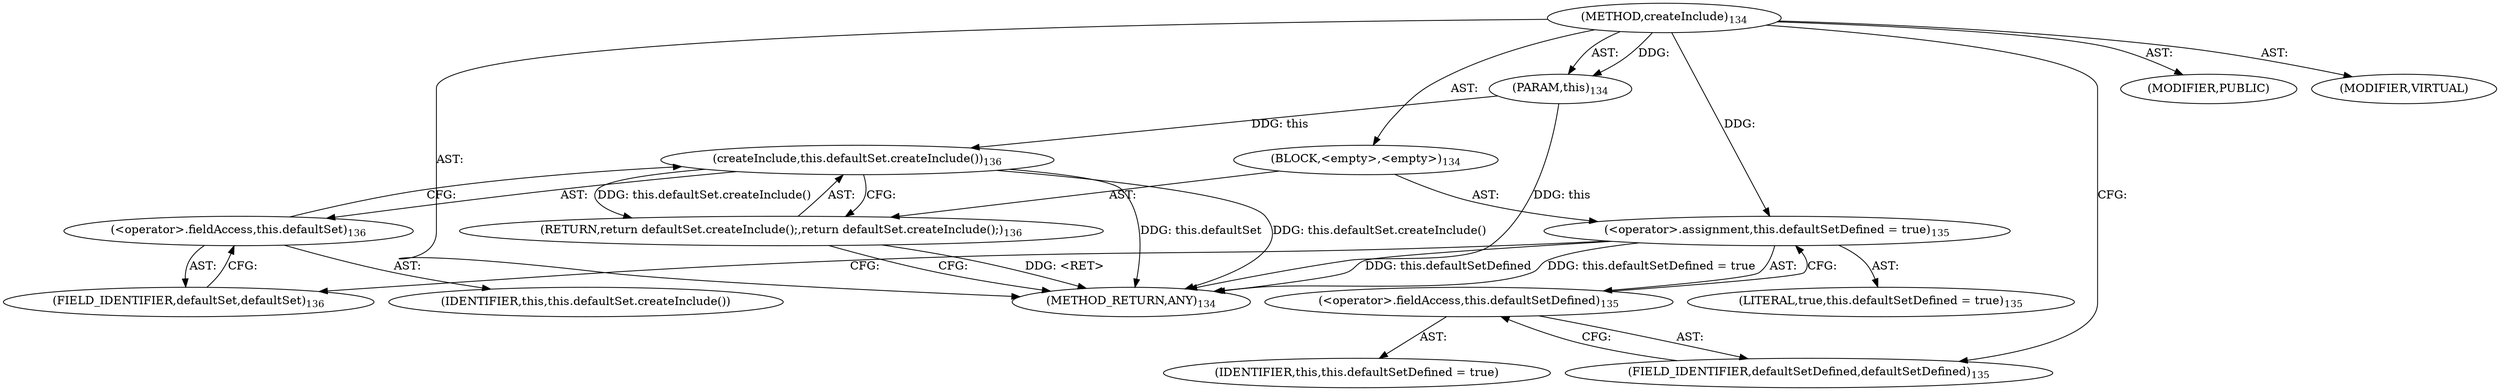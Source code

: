digraph "createInclude" {  
"111669149701" [label = <(METHOD,createInclude)<SUB>134</SUB>> ]
"115964117007" [label = <(PARAM,this)<SUB>134</SUB>> ]
"25769803781" [label = <(BLOCK,&lt;empty&gt;,&lt;empty&gt;)<SUB>134</SUB>> ]
"30064771098" [label = <(&lt;operator&gt;.assignment,this.defaultSetDefined = true)<SUB>135</SUB>> ]
"30064771099" [label = <(&lt;operator&gt;.fieldAccess,this.defaultSetDefined)<SUB>135</SUB>> ]
"68719476777" [label = <(IDENTIFIER,this,this.defaultSetDefined = true)> ]
"55834574855" [label = <(FIELD_IDENTIFIER,defaultSetDefined,defaultSetDefined)<SUB>135</SUB>> ]
"90194313222" [label = <(LITERAL,true,this.defaultSetDefined = true)<SUB>135</SUB>> ]
"146028888064" [label = <(RETURN,return defaultSet.createInclude();,return defaultSet.createInclude();)<SUB>136</SUB>> ]
"30064771100" [label = <(createInclude,this.defaultSet.createInclude())<SUB>136</SUB>> ]
"30064771101" [label = <(&lt;operator&gt;.fieldAccess,this.defaultSet)<SUB>136</SUB>> ]
"68719476778" [label = <(IDENTIFIER,this,this.defaultSet.createInclude())> ]
"55834574856" [label = <(FIELD_IDENTIFIER,defaultSet,defaultSet)<SUB>136</SUB>> ]
"133143986189" [label = <(MODIFIER,PUBLIC)> ]
"133143986190" [label = <(MODIFIER,VIRTUAL)> ]
"128849018885" [label = <(METHOD_RETURN,ANY)<SUB>134</SUB>> ]
  "111669149701" -> "115964117007"  [ label = "AST: "] 
  "111669149701" -> "25769803781"  [ label = "AST: "] 
  "111669149701" -> "133143986189"  [ label = "AST: "] 
  "111669149701" -> "133143986190"  [ label = "AST: "] 
  "111669149701" -> "128849018885"  [ label = "AST: "] 
  "25769803781" -> "30064771098"  [ label = "AST: "] 
  "25769803781" -> "146028888064"  [ label = "AST: "] 
  "30064771098" -> "30064771099"  [ label = "AST: "] 
  "30064771098" -> "90194313222"  [ label = "AST: "] 
  "30064771099" -> "68719476777"  [ label = "AST: "] 
  "30064771099" -> "55834574855"  [ label = "AST: "] 
  "146028888064" -> "30064771100"  [ label = "AST: "] 
  "30064771100" -> "30064771101"  [ label = "AST: "] 
  "30064771101" -> "68719476778"  [ label = "AST: "] 
  "30064771101" -> "55834574856"  [ label = "AST: "] 
  "30064771098" -> "55834574856"  [ label = "CFG: "] 
  "146028888064" -> "128849018885"  [ label = "CFG: "] 
  "30064771099" -> "30064771098"  [ label = "CFG: "] 
  "30064771100" -> "146028888064"  [ label = "CFG: "] 
  "55834574855" -> "30064771099"  [ label = "CFG: "] 
  "30064771101" -> "30064771100"  [ label = "CFG: "] 
  "55834574856" -> "30064771101"  [ label = "CFG: "] 
  "111669149701" -> "55834574855"  [ label = "CFG: "] 
  "146028888064" -> "128849018885"  [ label = "DDG: &lt;RET&gt;"] 
  "115964117007" -> "128849018885"  [ label = "DDG: this"] 
  "30064771098" -> "128849018885"  [ label = "DDG: this.defaultSetDefined"] 
  "30064771098" -> "128849018885"  [ label = "DDG: this.defaultSetDefined = true"] 
  "30064771100" -> "128849018885"  [ label = "DDG: this.defaultSet"] 
  "30064771100" -> "128849018885"  [ label = "DDG: this.defaultSet.createInclude()"] 
  "111669149701" -> "115964117007"  [ label = "DDG: "] 
  "111669149701" -> "30064771098"  [ label = "DDG: "] 
  "30064771100" -> "146028888064"  [ label = "DDG: this.defaultSet.createInclude()"] 
  "115964117007" -> "30064771100"  [ label = "DDG: this"] 
}
